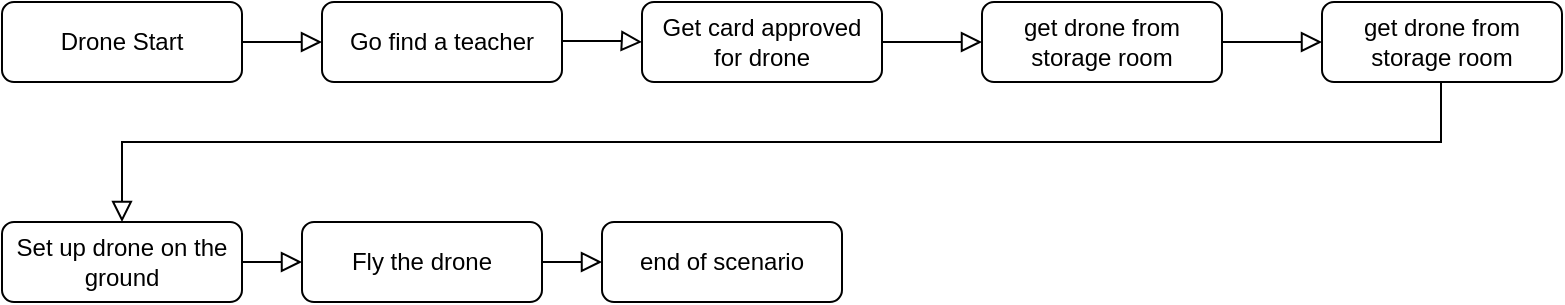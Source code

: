<mxfile version="16.6.2" type="device"><diagram id="C5RBs43oDa-KdzZeNtuy" name="Page-1"><mxGraphModel dx="823" dy="404" grid="1" gridSize="10" guides="1" tooltips="1" connect="1" arrows="1" fold="1" page="1" pageScale="1" pageWidth="827" pageHeight="1169" math="0" shadow="0"><root><mxCell id="WIyWlLk6GJQsqaUBKTNV-0"/><mxCell id="WIyWlLk6GJQsqaUBKTNV-1" parent="WIyWlLk6GJQsqaUBKTNV-0"/><mxCell id="WIyWlLk6GJQsqaUBKTNV-2" value="" style="rounded=0;html=1;jettySize=auto;orthogonalLoop=1;fontSize=11;endArrow=block;endFill=0;endSize=8;strokeWidth=1;shadow=0;labelBackgroundColor=none;edgeStyle=orthogonalEdgeStyle;exitX=1;exitY=0.5;exitDx=0;exitDy=0;" parent="WIyWlLk6GJQsqaUBKTNV-1" source="WIyWlLk6GJQsqaUBKTNV-3" edge="1"><mxGeometry relative="1" as="geometry"><mxPoint x="180" y="100" as="targetPoint"/></mxGeometry></mxCell><mxCell id="WIyWlLk6GJQsqaUBKTNV-3" value="Drone Start" style="rounded=1;whiteSpace=wrap;html=1;fontSize=12;glass=0;strokeWidth=1;shadow=0;" parent="WIyWlLk6GJQsqaUBKTNV-1" vertex="1"><mxGeometry x="20" y="80" width="120" height="40" as="geometry"/></mxCell><mxCell id="WIyWlLk6GJQsqaUBKTNV-7" value="Go find a teacher" style="rounded=1;whiteSpace=wrap;html=1;fontSize=12;glass=0;strokeWidth=1;shadow=0;" parent="WIyWlLk6GJQsqaUBKTNV-1" vertex="1"><mxGeometry x="180" y="80" width="120" height="40" as="geometry"/></mxCell><mxCell id="FyB47IT65BL3Hwf2nGmj-3" value="&lt;div&gt;Get card approved&lt;/div&gt;&lt;div&gt;for drone&lt;br&gt;&lt;/div&gt;" style="rounded=1;whiteSpace=wrap;html=1;fontSize=12;glass=0;strokeWidth=1;shadow=0;" vertex="1" parent="WIyWlLk6GJQsqaUBKTNV-1"><mxGeometry x="340" y="80" width="120" height="40" as="geometry"/></mxCell><mxCell id="FyB47IT65BL3Hwf2nGmj-6" value="" style="rounded=0;html=1;jettySize=auto;orthogonalLoop=1;fontSize=11;endArrow=block;endFill=0;endSize=8;strokeWidth=1;shadow=0;labelBackgroundColor=none;edgeStyle=orthogonalEdgeStyle;exitX=1;exitY=0.5;exitDx=0;exitDy=0;entryX=0;entryY=0.5;entryDx=0;entryDy=0;" edge="1" parent="WIyWlLk6GJQsqaUBKTNV-1" source="FyB47IT65BL3Hwf2nGmj-3"><mxGeometry y="20" relative="1" as="geometry"><mxPoint as="offset"/><mxPoint x="310" y="110" as="sourcePoint"/><mxPoint x="510" y="100" as="targetPoint"/><Array as="points"/></mxGeometry></mxCell><mxCell id="FyB47IT65BL3Hwf2nGmj-46" value="get drone from storage room" style="rounded=1;whiteSpace=wrap;html=1;fontSize=12;glass=0;strokeWidth=1;shadow=0;" vertex="1" parent="WIyWlLk6GJQsqaUBKTNV-1"><mxGeometry x="510" y="80" width="120" height="40" as="geometry"/></mxCell><mxCell id="FyB47IT65BL3Hwf2nGmj-47" value="" style="rounded=0;html=1;jettySize=auto;orthogonalLoop=1;fontSize=11;endArrow=block;endFill=0;endSize=8;strokeWidth=1;shadow=0;labelBackgroundColor=none;edgeStyle=orthogonalEdgeStyle;exitX=1;exitY=0.5;exitDx=0;exitDy=0;entryX=0;entryY=0.5;entryDx=0;entryDy=0;" edge="1" parent="WIyWlLk6GJQsqaUBKTNV-1"><mxGeometry y="20" relative="1" as="geometry"><mxPoint as="offset"/><mxPoint x="630" y="100" as="sourcePoint"/><mxPoint x="680" y="100" as="targetPoint"/><Array as="points"/></mxGeometry></mxCell><mxCell id="FyB47IT65BL3Hwf2nGmj-48" value="get drone from storage room" style="rounded=1;whiteSpace=wrap;html=1;fontSize=12;glass=0;strokeWidth=1;shadow=0;" vertex="1" parent="WIyWlLk6GJQsqaUBKTNV-1"><mxGeometry x="680" y="80" width="120" height="40" as="geometry"/></mxCell><mxCell id="FyB47IT65BL3Hwf2nGmj-49" value="" style="edgeStyle=orthogonalEdgeStyle;rounded=0;html=1;jettySize=auto;orthogonalLoop=1;fontSize=11;endArrow=block;endFill=0;endSize=8;strokeWidth=1;shadow=0;labelBackgroundColor=none;exitX=0.5;exitY=1;exitDx=0;exitDy=0;entryX=0.5;entryY=0;entryDx=0;entryDy=0;" edge="1" parent="WIyWlLk6GJQsqaUBKTNV-1" target="FyB47IT65BL3Hwf2nGmj-50"><mxGeometry y="10" relative="1" as="geometry"><mxPoint as="offset"/><mxPoint x="739.5" y="120" as="sourcePoint"/><mxPoint x="70" y="160" as="targetPoint"/><Array as="points"><mxPoint x="740" y="150"/><mxPoint x="80" y="150"/></Array></mxGeometry></mxCell><mxCell id="FyB47IT65BL3Hwf2nGmj-50" value="Set up drone on the ground" style="rounded=1;whiteSpace=wrap;html=1;fontSize=12;glass=0;strokeWidth=1;shadow=0;" vertex="1" parent="WIyWlLk6GJQsqaUBKTNV-1"><mxGeometry x="20" y="190" width="120" height="40" as="geometry"/></mxCell><mxCell id="FyB47IT65BL3Hwf2nGmj-51" value="" style="rounded=0;html=1;jettySize=auto;orthogonalLoop=1;fontSize=11;endArrow=block;endFill=0;endSize=8;strokeWidth=1;shadow=0;labelBackgroundColor=none;edgeStyle=orthogonalEdgeStyle;exitX=1;exitY=0.5;exitDx=0;exitDy=0;entryX=0;entryY=0.5;entryDx=0;entryDy=0;" edge="1" parent="WIyWlLk6GJQsqaUBKTNV-1" source="FyB47IT65BL3Hwf2nGmj-50" target="FyB47IT65BL3Hwf2nGmj-52"><mxGeometry y="20" relative="1" as="geometry"><mxPoint as="offset"/><mxPoint x="630" y="230" as="sourcePoint"/><mxPoint x="680" y="230" as="targetPoint"/><Array as="points"/></mxGeometry></mxCell><mxCell id="FyB47IT65BL3Hwf2nGmj-52" value="Fly the drone" style="rounded=1;whiteSpace=wrap;html=1;fontSize=12;glass=0;strokeWidth=1;shadow=0;" vertex="1" parent="WIyWlLk6GJQsqaUBKTNV-1"><mxGeometry x="170" y="190" width="120" height="40" as="geometry"/></mxCell><mxCell id="FyB47IT65BL3Hwf2nGmj-62" value="" style="rounded=0;html=1;jettySize=auto;orthogonalLoop=1;fontSize=11;endArrow=block;endFill=0;endSize=8;strokeWidth=1;shadow=0;labelBackgroundColor=none;edgeStyle=orthogonalEdgeStyle;exitX=1;exitY=0.5;exitDx=0;exitDy=0;entryX=0;entryY=0.5;entryDx=0;entryDy=0;" edge="1" parent="WIyWlLk6GJQsqaUBKTNV-1" source="FyB47IT65BL3Hwf2nGmj-52" target="FyB47IT65BL3Hwf2nGmj-63"><mxGeometry y="20" relative="1" as="geometry"><mxPoint as="offset"/><mxPoint x="510" y="199.5" as="sourcePoint"/><mxPoint x="330" y="210" as="targetPoint"/><Array as="points"/></mxGeometry></mxCell><mxCell id="FyB47IT65BL3Hwf2nGmj-63" value="end of scenario" style="rounded=1;whiteSpace=wrap;html=1;fontSize=12;glass=0;strokeWidth=1;shadow=0;" vertex="1" parent="WIyWlLk6GJQsqaUBKTNV-1"><mxGeometry x="320" y="190" width="120" height="40" as="geometry"/></mxCell><mxCell id="FyB47IT65BL3Hwf2nGmj-65" value="" style="rounded=0;html=1;jettySize=auto;orthogonalLoop=1;fontSize=11;endArrow=block;endFill=0;endSize=8;strokeWidth=1;shadow=0;labelBackgroundColor=none;edgeStyle=orthogonalEdgeStyle;exitX=1;exitY=0.5;exitDx=0;exitDy=0;" edge="1" parent="WIyWlLk6GJQsqaUBKTNV-1"><mxGeometry relative="1" as="geometry"><mxPoint x="300" y="99.5" as="sourcePoint"/><mxPoint x="340" y="100" as="targetPoint"/><Array as="points"><mxPoint x="330" y="100"/><mxPoint x="330" y="100"/></Array></mxGeometry></mxCell></root></mxGraphModel></diagram></mxfile>
